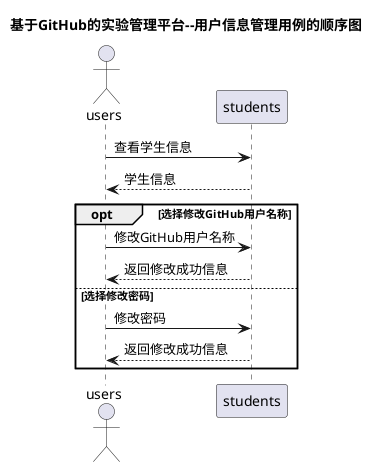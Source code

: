 @startuml
title 基于GitHub的实验管理平台--用户信息管理用例的顺序图
actor users
    users -> students: 查看学生信息
    students --> users:学生信息
opt 选择修改GitHub用户名称
    users -> students:修改GitHub用户名称
    students --> users: 返回修改成功信息
else 选择修改密码
    users -> students:修改密码
    students --> users: 返回修改成功信息
end

@enduml